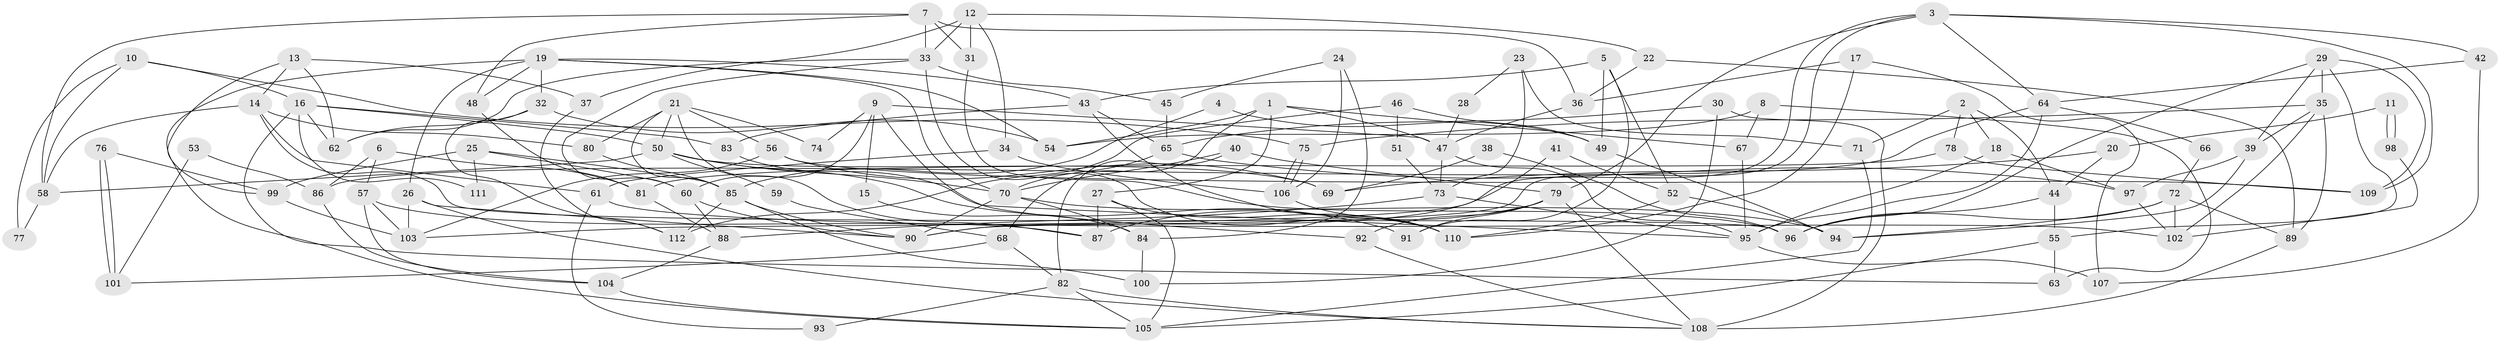 // coarse degree distribution, {6: 0.18571428571428572, 5: 0.14285714285714285, 2: 0.1, 4: 0.12857142857142856, 3: 0.2, 9: 0.04285714285714286, 7: 0.05714285714285714, 8: 0.11428571428571428, 10: 0.014285714285714285, 1: 0.014285714285714285}
// Generated by graph-tools (version 1.1) at 2025/41/03/06/25 10:41:55]
// undirected, 112 vertices, 224 edges
graph export_dot {
graph [start="1"]
  node [color=gray90,style=filled];
  1;
  2;
  3;
  4;
  5;
  6;
  7;
  8;
  9;
  10;
  11;
  12;
  13;
  14;
  15;
  16;
  17;
  18;
  19;
  20;
  21;
  22;
  23;
  24;
  25;
  26;
  27;
  28;
  29;
  30;
  31;
  32;
  33;
  34;
  35;
  36;
  37;
  38;
  39;
  40;
  41;
  42;
  43;
  44;
  45;
  46;
  47;
  48;
  49;
  50;
  51;
  52;
  53;
  54;
  55;
  56;
  57;
  58;
  59;
  60;
  61;
  62;
  63;
  64;
  65;
  66;
  67;
  68;
  69;
  70;
  71;
  72;
  73;
  74;
  75;
  76;
  77;
  78;
  79;
  80;
  81;
  82;
  83;
  84;
  85;
  86;
  87;
  88;
  89;
  90;
  91;
  92;
  93;
  94;
  95;
  96;
  97;
  98;
  99;
  100;
  101;
  102;
  103;
  104;
  105;
  106;
  107;
  108;
  109;
  110;
  111;
  112;
  1 -- 27;
  1 -- 47;
  1 -- 54;
  1 -- 67;
  1 -- 68;
  2 -- 78;
  2 -- 18;
  2 -- 44;
  2 -- 71;
  3 -- 90;
  3 -- 79;
  3 -- 42;
  3 -- 64;
  3 -- 103;
  3 -- 109;
  4 -- 85;
  4 -- 49;
  5 -- 43;
  5 -- 91;
  5 -- 49;
  5 -- 52;
  6 -- 81;
  6 -- 86;
  6 -- 57;
  7 -- 31;
  7 -- 33;
  7 -- 36;
  7 -- 48;
  7 -- 58;
  8 -- 67;
  8 -- 54;
  8 -- 63;
  9 -- 92;
  9 -- 47;
  9 -- 15;
  9 -- 60;
  9 -- 74;
  10 -- 75;
  10 -- 58;
  10 -- 16;
  10 -- 77;
  11 -- 98;
  11 -- 98;
  11 -- 20;
  12 -- 37;
  12 -- 34;
  12 -- 22;
  12 -- 31;
  12 -- 33;
  13 -- 14;
  13 -- 62;
  13 -- 37;
  13 -- 99;
  14 -- 58;
  14 -- 96;
  14 -- 61;
  14 -- 80;
  15 -- 84;
  16 -- 62;
  16 -- 50;
  16 -- 63;
  16 -- 83;
  16 -- 111;
  17 -- 110;
  17 -- 107;
  17 -- 36;
  18 -- 97;
  18 -- 95;
  19 -- 70;
  19 -- 26;
  19 -- 32;
  19 -- 43;
  19 -- 48;
  19 -- 54;
  19 -- 105;
  20 -- 69;
  20 -- 44;
  21 -- 50;
  21 -- 85;
  21 -- 56;
  21 -- 74;
  21 -- 80;
  21 -- 87;
  22 -- 36;
  22 -- 89;
  23 -- 71;
  23 -- 73;
  23 -- 28;
  24 -- 45;
  24 -- 106;
  24 -- 84;
  25 -- 85;
  25 -- 60;
  25 -- 99;
  25 -- 111;
  26 -- 108;
  26 -- 103;
  26 -- 90;
  27 -- 110;
  27 -- 87;
  27 -- 105;
  28 -- 47;
  29 -- 55;
  29 -- 109;
  29 -- 35;
  29 -- 39;
  29 -- 96;
  30 -- 108;
  30 -- 100;
  30 -- 65;
  31 -- 96;
  32 -- 54;
  32 -- 62;
  32 -- 112;
  33 -- 60;
  33 -- 45;
  33 -- 62;
  33 -- 110;
  34 -- 106;
  34 -- 61;
  35 -- 89;
  35 -- 39;
  35 -- 75;
  35 -- 102;
  36 -- 47;
  37 -- 112;
  38 -- 69;
  38 -- 96;
  39 -- 94;
  39 -- 97;
  40 -- 70;
  40 -- 79;
  40 -- 82;
  41 -- 90;
  41 -- 52;
  42 -- 64;
  42 -- 107;
  43 -- 65;
  43 -- 83;
  43 -- 110;
  44 -- 55;
  44 -- 96;
  45 -- 65;
  46 -- 49;
  46 -- 112;
  46 -- 51;
  47 -- 73;
  47 -- 95;
  48 -- 81;
  49 -- 94;
  50 -- 70;
  50 -- 58;
  50 -- 59;
  50 -- 69;
  50 -- 91;
  51 -- 73;
  52 -- 110;
  52 -- 94;
  53 -- 101;
  53 -- 86;
  55 -- 63;
  55 -- 105;
  56 -- 103;
  56 -- 69;
  56 -- 109;
  57 -- 103;
  57 -- 87;
  57 -- 104;
  58 -- 77;
  59 -- 68;
  60 -- 90;
  60 -- 88;
  61 -- 102;
  61 -- 93;
  64 -- 95;
  64 -- 66;
  64 -- 86;
  65 -- 97;
  65 -- 70;
  66 -- 72;
  67 -- 95;
  68 -- 82;
  68 -- 101;
  70 -- 94;
  70 -- 84;
  70 -- 90;
  71 -- 105;
  72 -- 96;
  72 -- 94;
  72 -- 89;
  72 -- 102;
  73 -- 95;
  73 -- 88;
  75 -- 106;
  75 -- 106;
  76 -- 101;
  76 -- 101;
  76 -- 99;
  78 -- 109;
  78 -- 81;
  79 -- 87;
  79 -- 108;
  79 -- 91;
  79 -- 92;
  80 -- 85;
  81 -- 88;
  82 -- 105;
  82 -- 93;
  82 -- 108;
  83 -- 95;
  84 -- 100;
  85 -- 90;
  85 -- 100;
  85 -- 112;
  86 -- 104;
  88 -- 104;
  89 -- 108;
  92 -- 108;
  95 -- 107;
  97 -- 102;
  98 -- 102;
  99 -- 103;
  104 -- 105;
  106 -- 110;
}
